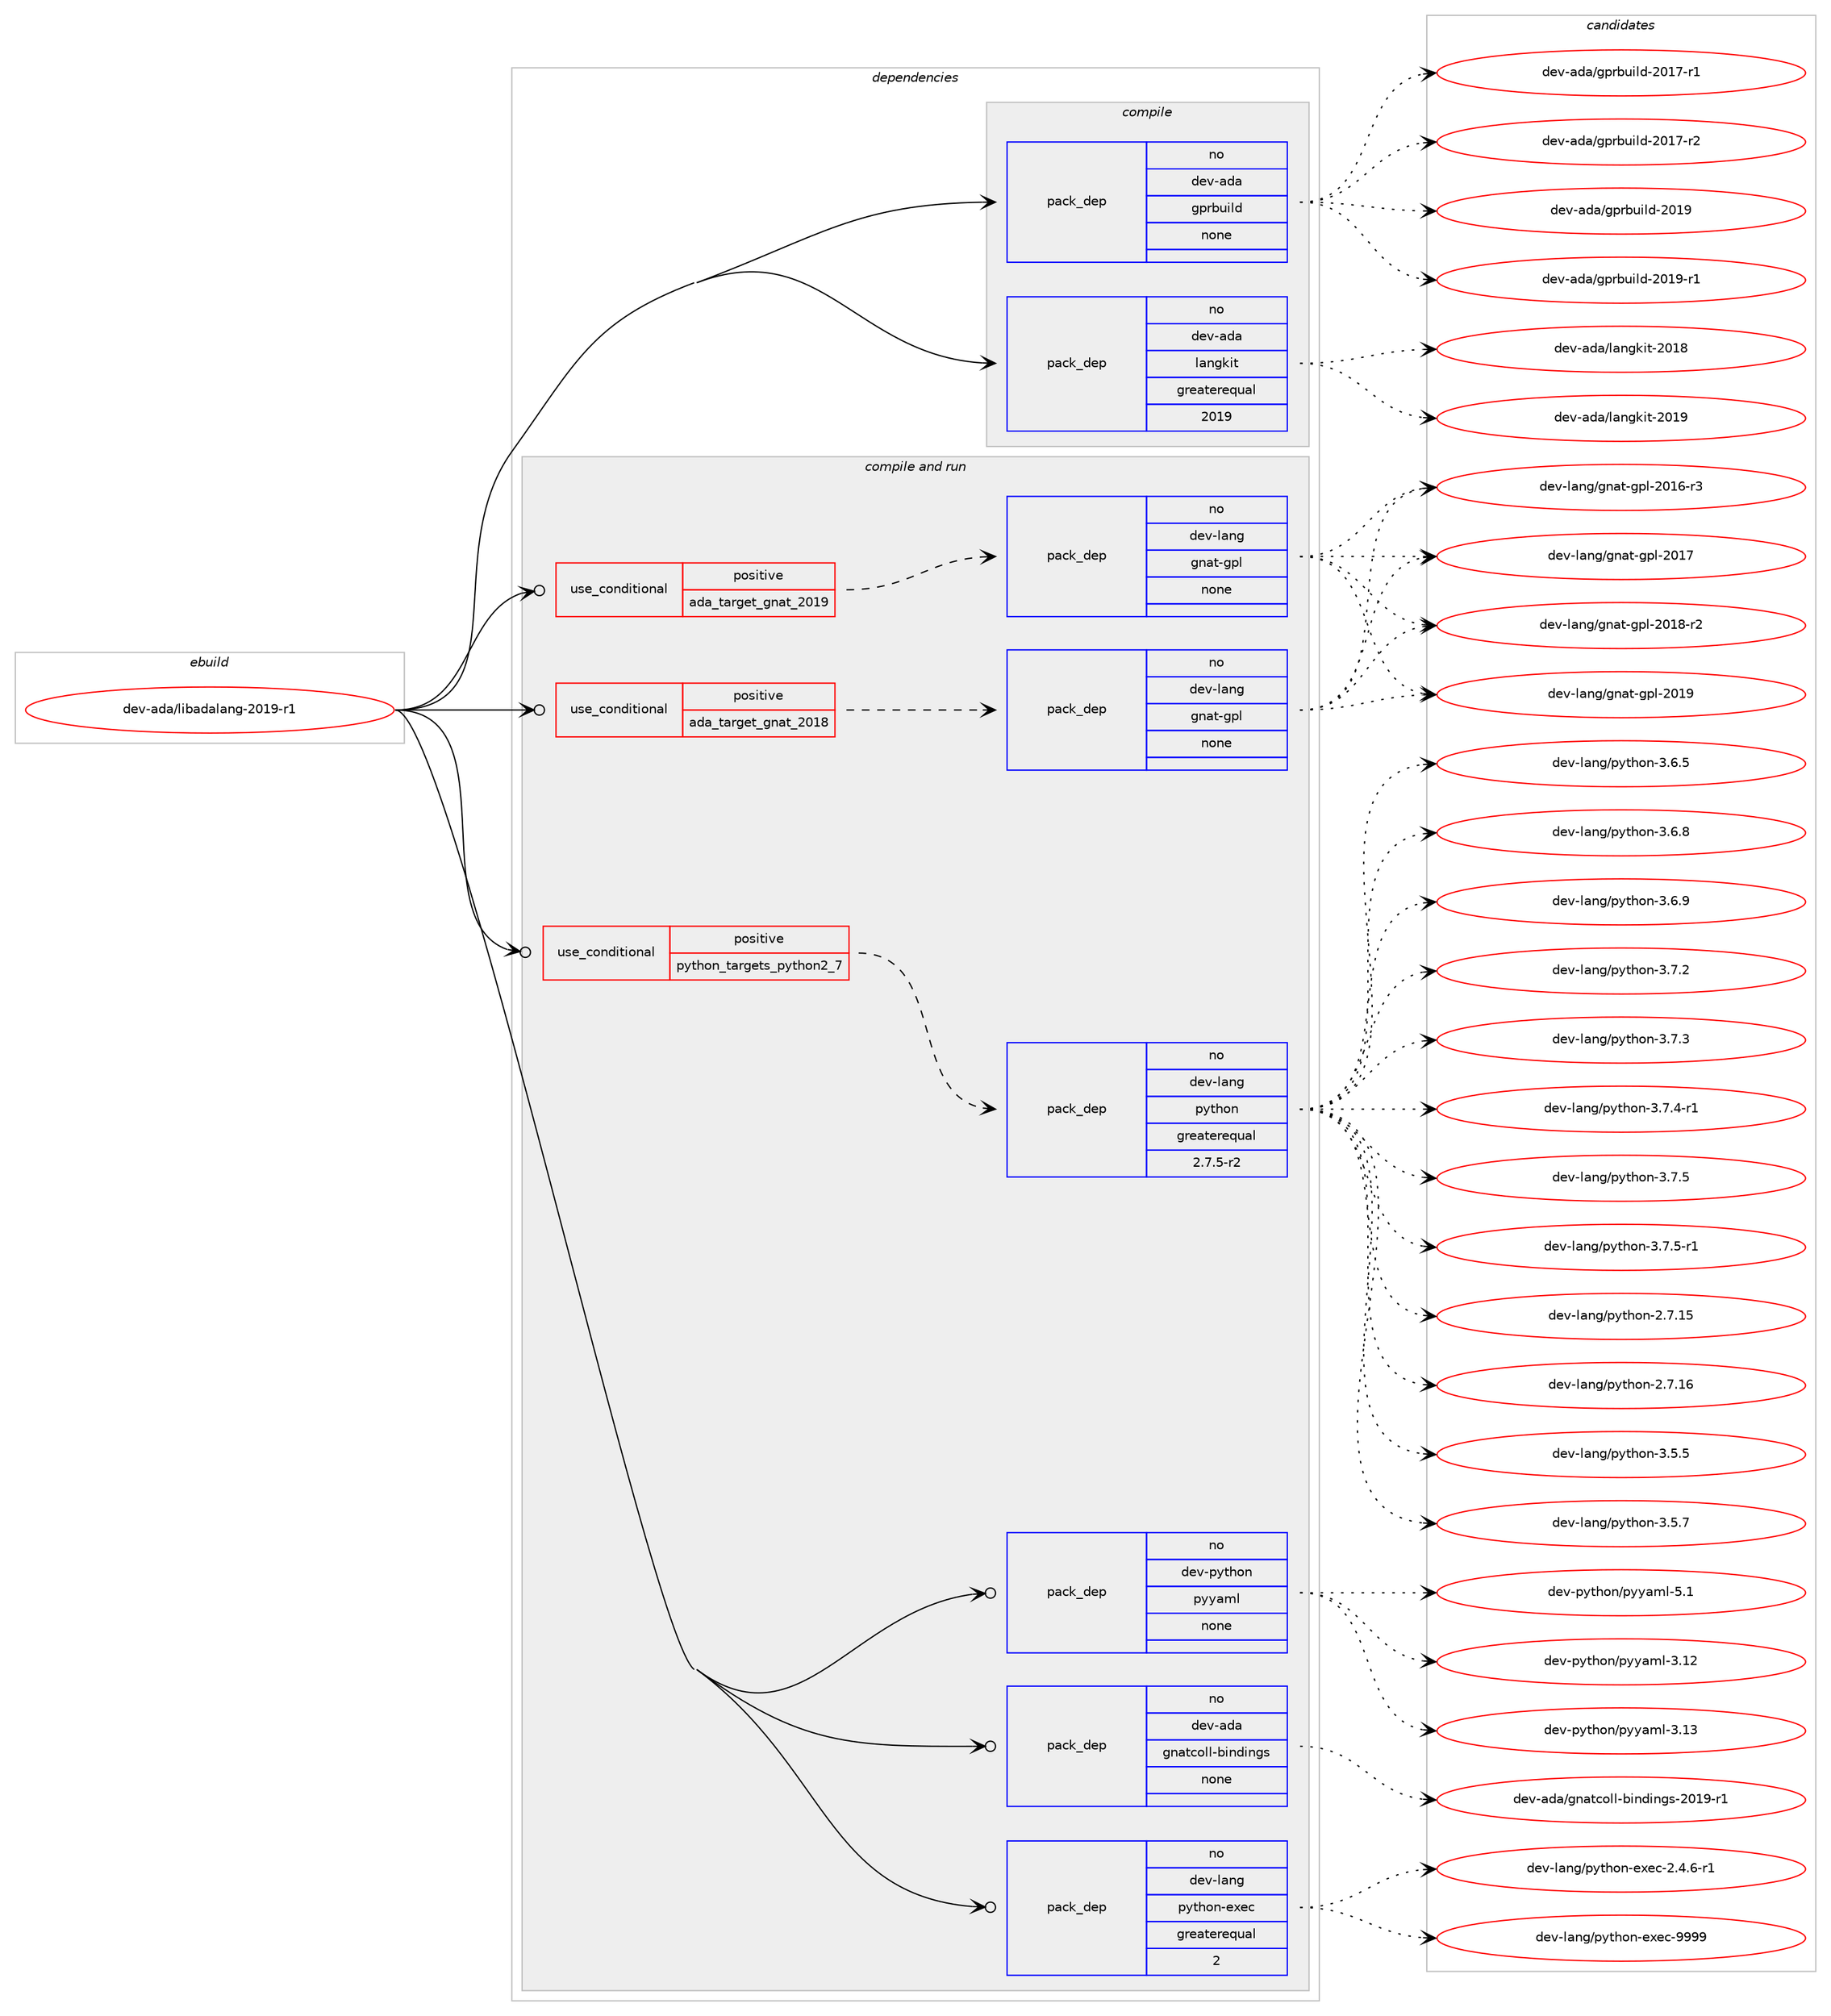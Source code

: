 digraph prolog {

# *************
# Graph options
# *************

newrank=true;
concentrate=true;
compound=true;
graph [rankdir=LR,fontname=Helvetica,fontsize=10,ranksep=1.5];#, ranksep=2.5, nodesep=0.2];
edge  [arrowhead=vee];
node  [fontname=Helvetica,fontsize=10];

# **********
# The ebuild
# **********

subgraph cluster_leftcol {
color=gray;
rank=same;
label=<<i>ebuild</i>>;
id [label="dev-ada/libadalang-2019-r1", color=red, width=4, href="../dev-ada/libadalang-2019-r1.svg"];
}

# ****************
# The dependencies
# ****************

subgraph cluster_midcol {
color=gray;
label=<<i>dependencies</i>>;
subgraph cluster_compile {
fillcolor="#eeeeee";
style=filled;
label=<<i>compile</i>>;
subgraph pack384716 {
dependency516621 [label=<<TABLE BORDER="0" CELLBORDER="1" CELLSPACING="0" CELLPADDING="4" WIDTH="220"><TR><TD ROWSPAN="6" CELLPADDING="30">pack_dep</TD></TR><TR><TD WIDTH="110">no</TD></TR><TR><TD>dev-ada</TD></TR><TR><TD>gprbuild</TD></TR><TR><TD>none</TD></TR><TR><TD></TD></TR></TABLE>>, shape=none, color=blue];
}
id:e -> dependency516621:w [weight=20,style="solid",arrowhead="vee"];
subgraph pack384717 {
dependency516622 [label=<<TABLE BORDER="0" CELLBORDER="1" CELLSPACING="0" CELLPADDING="4" WIDTH="220"><TR><TD ROWSPAN="6" CELLPADDING="30">pack_dep</TD></TR><TR><TD WIDTH="110">no</TD></TR><TR><TD>dev-ada</TD></TR><TR><TD>langkit</TD></TR><TR><TD>greaterequal</TD></TR><TR><TD>2019</TD></TR></TABLE>>, shape=none, color=blue];
}
id:e -> dependency516622:w [weight=20,style="solid",arrowhead="vee"];
}
subgraph cluster_compileandrun {
fillcolor="#eeeeee";
style=filled;
label=<<i>compile and run</i>>;
subgraph cond122337 {
dependency516623 [label=<<TABLE BORDER="0" CELLBORDER="1" CELLSPACING="0" CELLPADDING="4"><TR><TD ROWSPAN="3" CELLPADDING="10">use_conditional</TD></TR><TR><TD>positive</TD></TR><TR><TD>ada_target_gnat_2018</TD></TR></TABLE>>, shape=none, color=red];
subgraph pack384718 {
dependency516624 [label=<<TABLE BORDER="0" CELLBORDER="1" CELLSPACING="0" CELLPADDING="4" WIDTH="220"><TR><TD ROWSPAN="6" CELLPADDING="30">pack_dep</TD></TR><TR><TD WIDTH="110">no</TD></TR><TR><TD>dev-lang</TD></TR><TR><TD>gnat-gpl</TD></TR><TR><TD>none</TD></TR><TR><TD></TD></TR></TABLE>>, shape=none, color=blue];
}
dependency516623:e -> dependency516624:w [weight=20,style="dashed",arrowhead="vee"];
}
id:e -> dependency516623:w [weight=20,style="solid",arrowhead="odotvee"];
subgraph cond122338 {
dependency516625 [label=<<TABLE BORDER="0" CELLBORDER="1" CELLSPACING="0" CELLPADDING="4"><TR><TD ROWSPAN="3" CELLPADDING="10">use_conditional</TD></TR><TR><TD>positive</TD></TR><TR><TD>ada_target_gnat_2019</TD></TR></TABLE>>, shape=none, color=red];
subgraph pack384719 {
dependency516626 [label=<<TABLE BORDER="0" CELLBORDER="1" CELLSPACING="0" CELLPADDING="4" WIDTH="220"><TR><TD ROWSPAN="6" CELLPADDING="30">pack_dep</TD></TR><TR><TD WIDTH="110">no</TD></TR><TR><TD>dev-lang</TD></TR><TR><TD>gnat-gpl</TD></TR><TR><TD>none</TD></TR><TR><TD></TD></TR></TABLE>>, shape=none, color=blue];
}
dependency516625:e -> dependency516626:w [weight=20,style="dashed",arrowhead="vee"];
}
id:e -> dependency516625:w [weight=20,style="solid",arrowhead="odotvee"];
subgraph cond122339 {
dependency516627 [label=<<TABLE BORDER="0" CELLBORDER="1" CELLSPACING="0" CELLPADDING="4"><TR><TD ROWSPAN="3" CELLPADDING="10">use_conditional</TD></TR><TR><TD>positive</TD></TR><TR><TD>python_targets_python2_7</TD></TR></TABLE>>, shape=none, color=red];
subgraph pack384720 {
dependency516628 [label=<<TABLE BORDER="0" CELLBORDER="1" CELLSPACING="0" CELLPADDING="4" WIDTH="220"><TR><TD ROWSPAN="6" CELLPADDING="30">pack_dep</TD></TR><TR><TD WIDTH="110">no</TD></TR><TR><TD>dev-lang</TD></TR><TR><TD>python</TD></TR><TR><TD>greaterequal</TD></TR><TR><TD>2.7.5-r2</TD></TR></TABLE>>, shape=none, color=blue];
}
dependency516627:e -> dependency516628:w [weight=20,style="dashed",arrowhead="vee"];
}
id:e -> dependency516627:w [weight=20,style="solid",arrowhead="odotvee"];
subgraph pack384721 {
dependency516629 [label=<<TABLE BORDER="0" CELLBORDER="1" CELLSPACING="0" CELLPADDING="4" WIDTH="220"><TR><TD ROWSPAN="6" CELLPADDING="30">pack_dep</TD></TR><TR><TD WIDTH="110">no</TD></TR><TR><TD>dev-ada</TD></TR><TR><TD>gnatcoll-bindings</TD></TR><TR><TD>none</TD></TR><TR><TD></TD></TR></TABLE>>, shape=none, color=blue];
}
id:e -> dependency516629:w [weight=20,style="solid",arrowhead="odotvee"];
subgraph pack384722 {
dependency516630 [label=<<TABLE BORDER="0" CELLBORDER="1" CELLSPACING="0" CELLPADDING="4" WIDTH="220"><TR><TD ROWSPAN="6" CELLPADDING="30">pack_dep</TD></TR><TR><TD WIDTH="110">no</TD></TR><TR><TD>dev-lang</TD></TR><TR><TD>python-exec</TD></TR><TR><TD>greaterequal</TD></TR><TR><TD>2</TD></TR></TABLE>>, shape=none, color=blue];
}
id:e -> dependency516630:w [weight=20,style="solid",arrowhead="odotvee"];
subgraph pack384723 {
dependency516631 [label=<<TABLE BORDER="0" CELLBORDER="1" CELLSPACING="0" CELLPADDING="4" WIDTH="220"><TR><TD ROWSPAN="6" CELLPADDING="30">pack_dep</TD></TR><TR><TD WIDTH="110">no</TD></TR><TR><TD>dev-python</TD></TR><TR><TD>pyyaml</TD></TR><TR><TD>none</TD></TR><TR><TD></TD></TR></TABLE>>, shape=none, color=blue];
}
id:e -> dependency516631:w [weight=20,style="solid",arrowhead="odotvee"];
}
subgraph cluster_run {
fillcolor="#eeeeee";
style=filled;
label=<<i>run</i>>;
}
}

# **************
# The candidates
# **************

subgraph cluster_choices {
rank=same;
color=gray;
label=<<i>candidates</i>>;

subgraph choice384716 {
color=black;
nodesep=1;
choice100101118459710097471031121149811710510810045504849554511449 [label="dev-ada/gprbuild-2017-r1", color=red, width=4,href="../dev-ada/gprbuild-2017-r1.svg"];
choice100101118459710097471031121149811710510810045504849554511450 [label="dev-ada/gprbuild-2017-r2", color=red, width=4,href="../dev-ada/gprbuild-2017-r2.svg"];
choice10010111845971009747103112114981171051081004550484957 [label="dev-ada/gprbuild-2019", color=red, width=4,href="../dev-ada/gprbuild-2019.svg"];
choice100101118459710097471031121149811710510810045504849574511449 [label="dev-ada/gprbuild-2019-r1", color=red, width=4,href="../dev-ada/gprbuild-2019-r1.svg"];
dependency516621:e -> choice100101118459710097471031121149811710510810045504849554511449:w [style=dotted,weight="100"];
dependency516621:e -> choice100101118459710097471031121149811710510810045504849554511450:w [style=dotted,weight="100"];
dependency516621:e -> choice10010111845971009747103112114981171051081004550484957:w [style=dotted,weight="100"];
dependency516621:e -> choice100101118459710097471031121149811710510810045504849574511449:w [style=dotted,weight="100"];
}
subgraph choice384717 {
color=black;
nodesep=1;
choice10010111845971009747108971101031071051164550484956 [label="dev-ada/langkit-2018", color=red, width=4,href="../dev-ada/langkit-2018.svg"];
choice10010111845971009747108971101031071051164550484957 [label="dev-ada/langkit-2019", color=red, width=4,href="../dev-ada/langkit-2019.svg"];
dependency516622:e -> choice10010111845971009747108971101031071051164550484956:w [style=dotted,weight="100"];
dependency516622:e -> choice10010111845971009747108971101031071051164550484957:w [style=dotted,weight="100"];
}
subgraph choice384718 {
color=black;
nodesep=1;
choice100101118451089711010347103110971164510311210845504849544511451 [label="dev-lang/gnat-gpl-2016-r3", color=red, width=4,href="../dev-lang/gnat-gpl-2016-r3.svg"];
choice10010111845108971101034710311097116451031121084550484955 [label="dev-lang/gnat-gpl-2017", color=red, width=4,href="../dev-lang/gnat-gpl-2017.svg"];
choice100101118451089711010347103110971164510311210845504849564511450 [label="dev-lang/gnat-gpl-2018-r2", color=red, width=4,href="../dev-lang/gnat-gpl-2018-r2.svg"];
choice10010111845108971101034710311097116451031121084550484957 [label="dev-lang/gnat-gpl-2019", color=red, width=4,href="../dev-lang/gnat-gpl-2019.svg"];
dependency516624:e -> choice100101118451089711010347103110971164510311210845504849544511451:w [style=dotted,weight="100"];
dependency516624:e -> choice10010111845108971101034710311097116451031121084550484955:w [style=dotted,weight="100"];
dependency516624:e -> choice100101118451089711010347103110971164510311210845504849564511450:w [style=dotted,weight="100"];
dependency516624:e -> choice10010111845108971101034710311097116451031121084550484957:w [style=dotted,weight="100"];
}
subgraph choice384719 {
color=black;
nodesep=1;
choice100101118451089711010347103110971164510311210845504849544511451 [label="dev-lang/gnat-gpl-2016-r3", color=red, width=4,href="../dev-lang/gnat-gpl-2016-r3.svg"];
choice10010111845108971101034710311097116451031121084550484955 [label="dev-lang/gnat-gpl-2017", color=red, width=4,href="../dev-lang/gnat-gpl-2017.svg"];
choice100101118451089711010347103110971164510311210845504849564511450 [label="dev-lang/gnat-gpl-2018-r2", color=red, width=4,href="../dev-lang/gnat-gpl-2018-r2.svg"];
choice10010111845108971101034710311097116451031121084550484957 [label="dev-lang/gnat-gpl-2019", color=red, width=4,href="../dev-lang/gnat-gpl-2019.svg"];
dependency516626:e -> choice100101118451089711010347103110971164510311210845504849544511451:w [style=dotted,weight="100"];
dependency516626:e -> choice10010111845108971101034710311097116451031121084550484955:w [style=dotted,weight="100"];
dependency516626:e -> choice100101118451089711010347103110971164510311210845504849564511450:w [style=dotted,weight="100"];
dependency516626:e -> choice10010111845108971101034710311097116451031121084550484957:w [style=dotted,weight="100"];
}
subgraph choice384720 {
color=black;
nodesep=1;
choice10010111845108971101034711212111610411111045504655464953 [label="dev-lang/python-2.7.15", color=red, width=4,href="../dev-lang/python-2.7.15.svg"];
choice10010111845108971101034711212111610411111045504655464954 [label="dev-lang/python-2.7.16", color=red, width=4,href="../dev-lang/python-2.7.16.svg"];
choice100101118451089711010347112121116104111110455146534653 [label="dev-lang/python-3.5.5", color=red, width=4,href="../dev-lang/python-3.5.5.svg"];
choice100101118451089711010347112121116104111110455146534655 [label="dev-lang/python-3.5.7", color=red, width=4,href="../dev-lang/python-3.5.7.svg"];
choice100101118451089711010347112121116104111110455146544653 [label="dev-lang/python-3.6.5", color=red, width=4,href="../dev-lang/python-3.6.5.svg"];
choice100101118451089711010347112121116104111110455146544656 [label="dev-lang/python-3.6.8", color=red, width=4,href="../dev-lang/python-3.6.8.svg"];
choice100101118451089711010347112121116104111110455146544657 [label="dev-lang/python-3.6.9", color=red, width=4,href="../dev-lang/python-3.6.9.svg"];
choice100101118451089711010347112121116104111110455146554650 [label="dev-lang/python-3.7.2", color=red, width=4,href="../dev-lang/python-3.7.2.svg"];
choice100101118451089711010347112121116104111110455146554651 [label="dev-lang/python-3.7.3", color=red, width=4,href="../dev-lang/python-3.7.3.svg"];
choice1001011184510897110103471121211161041111104551465546524511449 [label="dev-lang/python-3.7.4-r1", color=red, width=4,href="../dev-lang/python-3.7.4-r1.svg"];
choice100101118451089711010347112121116104111110455146554653 [label="dev-lang/python-3.7.5", color=red, width=4,href="../dev-lang/python-3.7.5.svg"];
choice1001011184510897110103471121211161041111104551465546534511449 [label="dev-lang/python-3.7.5-r1", color=red, width=4,href="../dev-lang/python-3.7.5-r1.svg"];
dependency516628:e -> choice10010111845108971101034711212111610411111045504655464953:w [style=dotted,weight="100"];
dependency516628:e -> choice10010111845108971101034711212111610411111045504655464954:w [style=dotted,weight="100"];
dependency516628:e -> choice100101118451089711010347112121116104111110455146534653:w [style=dotted,weight="100"];
dependency516628:e -> choice100101118451089711010347112121116104111110455146534655:w [style=dotted,weight="100"];
dependency516628:e -> choice100101118451089711010347112121116104111110455146544653:w [style=dotted,weight="100"];
dependency516628:e -> choice100101118451089711010347112121116104111110455146544656:w [style=dotted,weight="100"];
dependency516628:e -> choice100101118451089711010347112121116104111110455146544657:w [style=dotted,weight="100"];
dependency516628:e -> choice100101118451089711010347112121116104111110455146554650:w [style=dotted,weight="100"];
dependency516628:e -> choice100101118451089711010347112121116104111110455146554651:w [style=dotted,weight="100"];
dependency516628:e -> choice1001011184510897110103471121211161041111104551465546524511449:w [style=dotted,weight="100"];
dependency516628:e -> choice100101118451089711010347112121116104111110455146554653:w [style=dotted,weight="100"];
dependency516628:e -> choice1001011184510897110103471121211161041111104551465546534511449:w [style=dotted,weight="100"];
}
subgraph choice384721 {
color=black;
nodesep=1;
choice100101118459710097471031109711699111108108459810511010010511010311545504849574511449 [label="dev-ada/gnatcoll-bindings-2019-r1", color=red, width=4,href="../dev-ada/gnatcoll-bindings-2019-r1.svg"];
dependency516629:e -> choice100101118459710097471031109711699111108108459810511010010511010311545504849574511449:w [style=dotted,weight="100"];
}
subgraph choice384722 {
color=black;
nodesep=1;
choice10010111845108971101034711212111610411111045101120101994550465246544511449 [label="dev-lang/python-exec-2.4.6-r1", color=red, width=4,href="../dev-lang/python-exec-2.4.6-r1.svg"];
choice10010111845108971101034711212111610411111045101120101994557575757 [label="dev-lang/python-exec-9999", color=red, width=4,href="../dev-lang/python-exec-9999.svg"];
dependency516630:e -> choice10010111845108971101034711212111610411111045101120101994550465246544511449:w [style=dotted,weight="100"];
dependency516630:e -> choice10010111845108971101034711212111610411111045101120101994557575757:w [style=dotted,weight="100"];
}
subgraph choice384723 {
color=black;
nodesep=1;
choice1001011184511212111610411111047112121121971091084551464950 [label="dev-python/pyyaml-3.12", color=red, width=4,href="../dev-python/pyyaml-3.12.svg"];
choice1001011184511212111610411111047112121121971091084551464951 [label="dev-python/pyyaml-3.13", color=red, width=4,href="../dev-python/pyyaml-3.13.svg"];
choice10010111845112121116104111110471121211219710910845534649 [label="dev-python/pyyaml-5.1", color=red, width=4,href="../dev-python/pyyaml-5.1.svg"];
dependency516631:e -> choice1001011184511212111610411111047112121121971091084551464950:w [style=dotted,weight="100"];
dependency516631:e -> choice1001011184511212111610411111047112121121971091084551464951:w [style=dotted,weight="100"];
dependency516631:e -> choice10010111845112121116104111110471121211219710910845534649:w [style=dotted,weight="100"];
}
}

}
